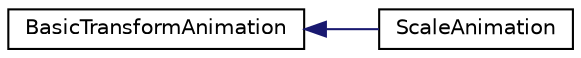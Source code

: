 digraph "Graphical Class Hierarchy"
{
  edge [fontname="Helvetica",fontsize="10",labelfontname="Helvetica",labelfontsize="10"];
  node [fontname="Helvetica",fontsize="10",shape=record];
  rankdir="LR";
  Node1 [label="BasicTransformAnimation",height=0.2,width=0.4,color="black", fillcolor="white", style="filled",URL="$class_basic_transform_animation.html"];
  Node1 -> Node2 [dir="back",color="midnightblue",fontsize="10",style="solid",fontname="Helvetica"];
  Node2 [label="ScaleAnimation",height=0.2,width=0.4,color="black", fillcolor="white", style="filled",URL="$class_scale_animation.html"];
}
